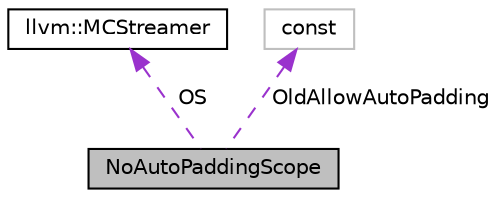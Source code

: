 digraph "NoAutoPaddingScope"
{
 // LATEX_PDF_SIZE
  bgcolor="transparent";
  edge [fontname="Helvetica",fontsize="10",labelfontname="Helvetica",labelfontsize="10"];
  node [fontname="Helvetica",fontsize="10",shape=record];
  Node1 [label="NoAutoPaddingScope",height=0.2,width=0.4,color="black", fillcolor="grey75", style="filled", fontcolor="black",tooltip="A RAII helper which defines a region of instructions which can't have padding added between them for ..."];
  Node2 -> Node1 [dir="back",color="darkorchid3",fontsize="10",style="dashed",label=" OS" ,fontname="Helvetica"];
  Node2 [label="llvm::MCStreamer",height=0.2,width=0.4,color="black",URL="$classllvm_1_1MCStreamer.html",tooltip="Streaming machine code generation interface."];
  Node3 -> Node1 [dir="back",color="darkorchid3",fontsize="10",style="dashed",label=" OldAllowAutoPadding" ,fontname="Helvetica"];
  Node3 [label="const",height=0.2,width=0.4,color="grey75",tooltip=" "];
}
